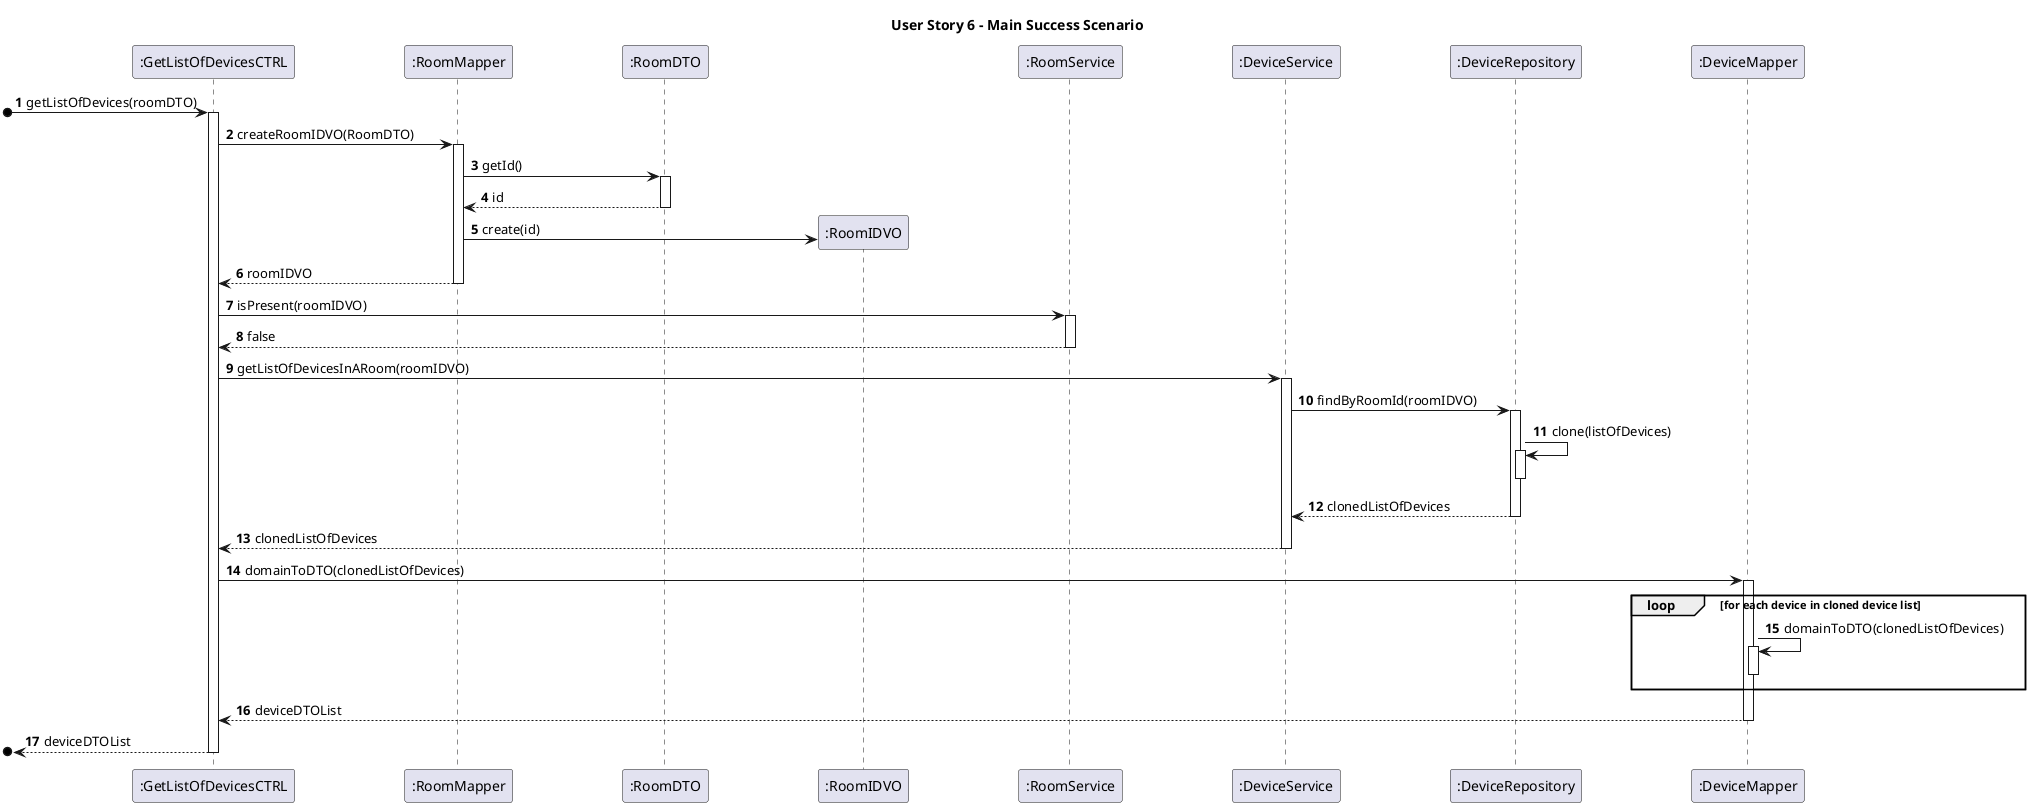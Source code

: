 @startuml

skinparam ParticipantPadding 50
autonumber
title User Story 6 - Main Success Scenario

participant ":GetListOfDevicesCTRL" as C
participant ":RoomMapper" as RM
participant ":RoomDTO" as RDTO
participant ":RoomIDVO" as RID
participant ":RoomService" as RS
participant ":DeviceService" as DS
participant ":DeviceRepository" as DR
participant ":DeviceMapper" as DM



[o-> C : getListOfDevices(roomDTO)
activate C

C -> RM : createRoomIDVO(RoomDTO)
activate RM

RM -> RDTO : getId()
activate RDTO

RDTO --> RM : id
deactivate RDTO

RM -> RID ** : create(id)

RM --> C : roomIDVO
deactivate RM

C -> RS : isPresent(roomIDVO)
activate RS

RS --> C : false
deactivate RS

C -> DS : getListOfDevicesInARoom(roomIDVO)
activate DS

DS -> DR : findByRoomId(roomIDVO)
activate DR

DR -> DR : clone(listOfDevices)
activate DR
deactivate DR

DR --> DS : clonedListOfDevices

deactivate DR



DS --> C : clonedListOfDevices

deactivate DS

C -> DM : domainToDTO(clonedListOfDevices)

activate DM
loop for each device in cloned device list
DM -> DM : domainToDTO(clonedListOfDevices)
activate DM
deactivate DM

end loop
DM --> C : deviceDTOList
deactivate DM


[o<-- C : deviceDTOList

deactivate C


@enduml
